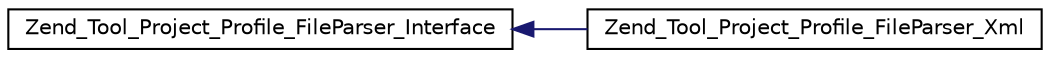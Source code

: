 digraph G
{
  edge [fontname="Helvetica",fontsize="10",labelfontname="Helvetica",labelfontsize="10"];
  node [fontname="Helvetica",fontsize="10",shape=record];
  rankdir="LR";
  Node1 [label="Zend_Tool_Project_Profile_FileParser_Interface",height=0.2,width=0.4,color="black", fillcolor="white", style="filled",URL="$interface_zend___tool___project___profile___file_parser___interface.html"];
  Node1 -> Node2 [dir="back",color="midnightblue",fontsize="10",style="solid",fontname="Helvetica"];
  Node2 [label="Zend_Tool_Project_Profile_FileParser_Xml",height=0.2,width=0.4,color="black", fillcolor="white", style="filled",URL="$class_zend___tool___project___profile___file_parser___xml.html"];
}
